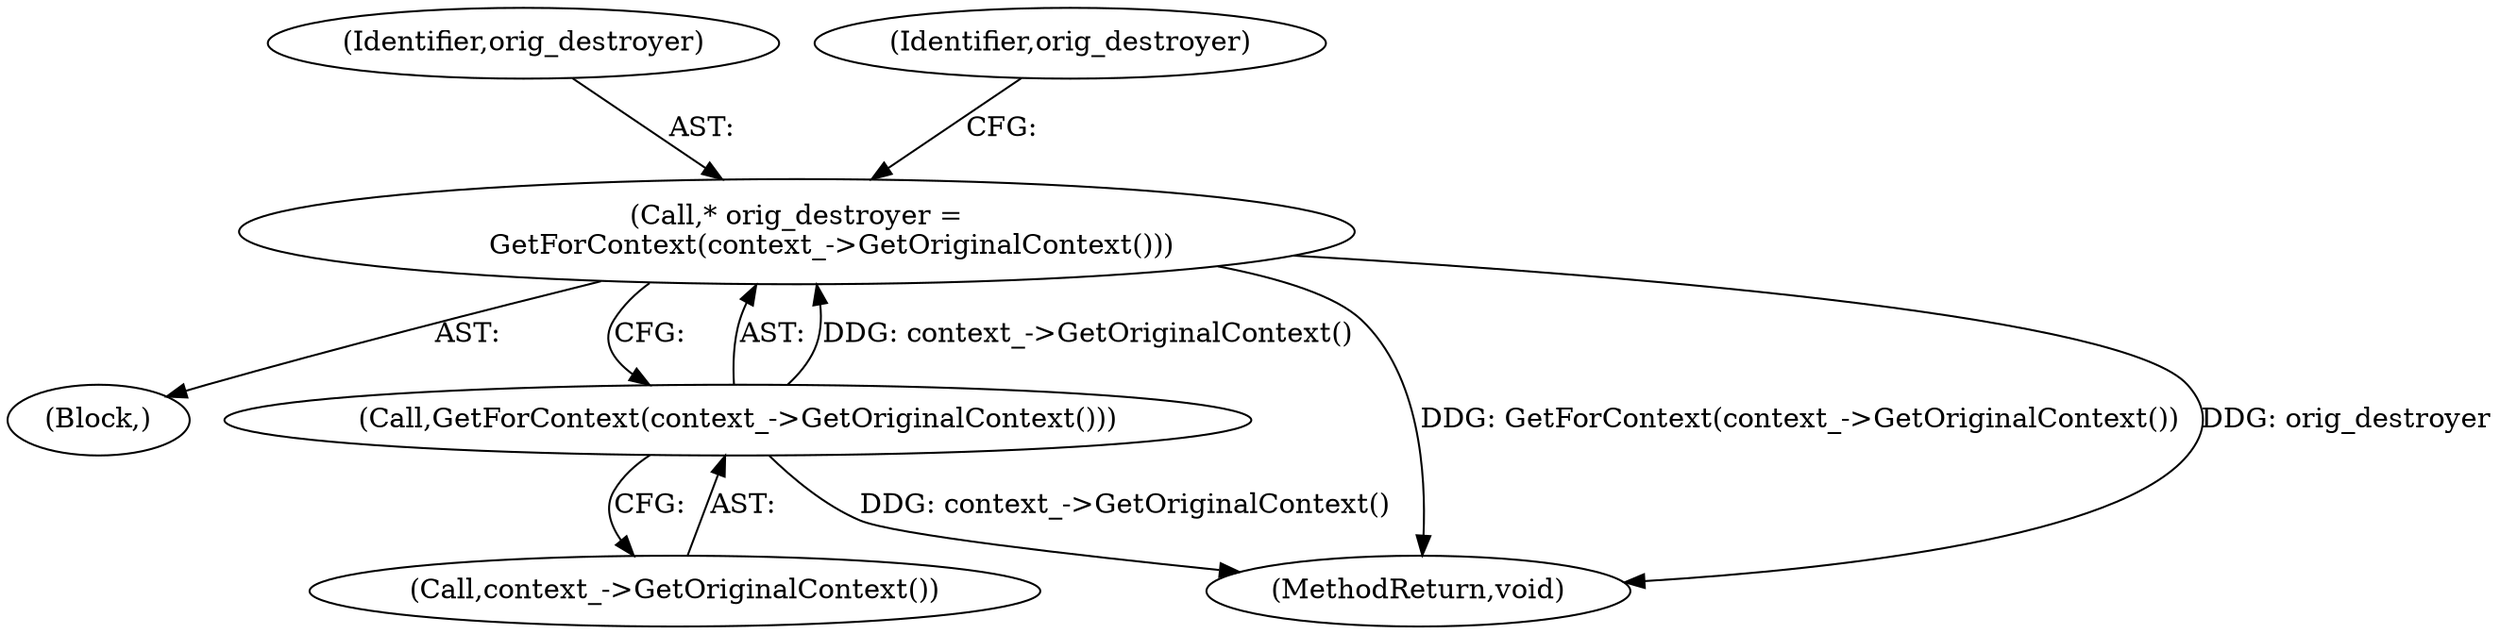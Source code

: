 digraph "0_launchpad_29014da83e5fc358d6bff0f574e9ed45e61a35ac_8@pointer" {
"1000119" [label="(Call,* orig_destroyer =\n        GetForContext(context_->GetOriginalContext()))"];
"1000121" [label="(Call,GetForContext(context_->GetOriginalContext()))"];
"1000117" [label="(Block,)"];
"1000120" [label="(Identifier,orig_destroyer)"];
"1000119" [label="(Call,* orig_destroyer =\n        GetForContext(context_->GetOriginalContext()))"];
"1000124" [label="(Identifier,orig_destroyer)"];
"1000121" [label="(Call,GetForContext(context_->GetOriginalContext()))"];
"1000143" [label="(MethodReturn,void)"];
"1000122" [label="(Call,context_->GetOriginalContext())"];
"1000119" -> "1000117"  [label="AST: "];
"1000119" -> "1000121"  [label="CFG: "];
"1000120" -> "1000119"  [label="AST: "];
"1000121" -> "1000119"  [label="AST: "];
"1000124" -> "1000119"  [label="CFG: "];
"1000119" -> "1000143"  [label="DDG: GetForContext(context_->GetOriginalContext())"];
"1000119" -> "1000143"  [label="DDG: orig_destroyer"];
"1000121" -> "1000119"  [label="DDG: context_->GetOriginalContext()"];
"1000121" -> "1000122"  [label="CFG: "];
"1000122" -> "1000121"  [label="AST: "];
"1000121" -> "1000143"  [label="DDG: context_->GetOriginalContext()"];
}
